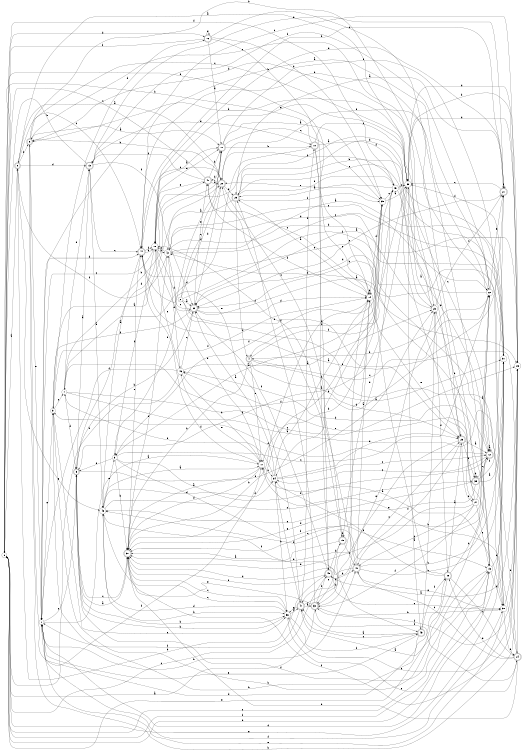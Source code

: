 digraph n40_2 {
__start0 [label="" shape="none"];

rankdir=LR;
size="8,5";

s0 [style="filled", color="black", fillcolor="white" shape="circle", label="0"];
s1 [style="filled", color="black", fillcolor="white" shape="circle", label="1"];
s2 [style="filled", color="black", fillcolor="white" shape="circle", label="2"];
s3 [style="filled", color="black", fillcolor="white" shape="circle", label="3"];
s4 [style="rounded,filled", color="black", fillcolor="white" shape="doublecircle", label="4"];
s5 [style="filled", color="black", fillcolor="white" shape="circle", label="5"];
s6 [style="rounded,filled", color="black", fillcolor="white" shape="doublecircle", label="6"];
s7 [style="filled", color="black", fillcolor="white" shape="circle", label="7"];
s8 [style="rounded,filled", color="black", fillcolor="white" shape="doublecircle", label="8"];
s9 [style="rounded,filled", color="black", fillcolor="white" shape="doublecircle", label="9"];
s10 [style="rounded,filled", color="black", fillcolor="white" shape="doublecircle", label="10"];
s11 [style="rounded,filled", color="black", fillcolor="white" shape="doublecircle", label="11"];
s12 [style="rounded,filled", color="black", fillcolor="white" shape="doublecircle", label="12"];
s13 [style="rounded,filled", color="black", fillcolor="white" shape="doublecircle", label="13"];
s14 [style="filled", color="black", fillcolor="white" shape="circle", label="14"];
s15 [style="filled", color="black", fillcolor="white" shape="circle", label="15"];
s16 [style="rounded,filled", color="black", fillcolor="white" shape="doublecircle", label="16"];
s17 [style="filled", color="black", fillcolor="white" shape="circle", label="17"];
s18 [style="filled", color="black", fillcolor="white" shape="circle", label="18"];
s19 [style="rounded,filled", color="black", fillcolor="white" shape="doublecircle", label="19"];
s20 [style="rounded,filled", color="black", fillcolor="white" shape="doublecircle", label="20"];
s21 [style="rounded,filled", color="black", fillcolor="white" shape="doublecircle", label="21"];
s22 [style="filled", color="black", fillcolor="white" shape="circle", label="22"];
s23 [style="rounded,filled", color="black", fillcolor="white" shape="doublecircle", label="23"];
s24 [style="rounded,filled", color="black", fillcolor="white" shape="doublecircle", label="24"];
s25 [style="rounded,filled", color="black", fillcolor="white" shape="doublecircle", label="25"];
s26 [style="filled", color="black", fillcolor="white" shape="circle", label="26"];
s27 [style="filled", color="black", fillcolor="white" shape="circle", label="27"];
s28 [style="rounded,filled", color="black", fillcolor="white" shape="doublecircle", label="28"];
s29 [style="filled", color="black", fillcolor="white" shape="circle", label="29"];
s30 [style="filled", color="black", fillcolor="white" shape="circle", label="30"];
s31 [style="filled", color="black", fillcolor="white" shape="circle", label="31"];
s32 [style="rounded,filled", color="black", fillcolor="white" shape="doublecircle", label="32"];
s33 [style="rounded,filled", color="black", fillcolor="white" shape="doublecircle", label="33"];
s34 [style="filled", color="black", fillcolor="white" shape="circle", label="34"];
s35 [style="filled", color="black", fillcolor="white" shape="circle", label="35"];
s36 [style="filled", color="black", fillcolor="white" shape="circle", label="36"];
s37 [style="rounded,filled", color="black", fillcolor="white" shape="doublecircle", label="37"];
s38 [style="filled", color="black", fillcolor="white" shape="circle", label="38"];
s39 [style="rounded,filled", color="black", fillcolor="white" shape="doublecircle", label="39"];
s40 [style="rounded,filled", color="black", fillcolor="white" shape="doublecircle", label="40"];
s41 [style="rounded,filled", color="black", fillcolor="white" shape="doublecircle", label="41"];
s42 [style="filled", color="black", fillcolor="white" shape="circle", label="42"];
s43 [style="rounded,filled", color="black", fillcolor="white" shape="doublecircle", label="43"];
s44 [style="rounded,filled", color="black", fillcolor="white" shape="doublecircle", label="44"];
s45 [style="rounded,filled", color="black", fillcolor="white" shape="doublecircle", label="45"];
s46 [style="filled", color="black", fillcolor="white" shape="circle", label="46"];
s47 [style="rounded,filled", color="black", fillcolor="white" shape="doublecircle", label="47"];
s48 [style="filled", color="black", fillcolor="white" shape="circle", label="48"];
s49 [style="filled", color="black", fillcolor="white" shape="circle", label="49"];
s0 -> s8 [label="a"];
s0 -> s15 [label="b"];
s0 -> s15 [label="c"];
s0 -> s16 [label="d"];
s0 -> s14 [label="e"];
s0 -> s49 [label="f"];
s1 -> s17 [label="a"];
s1 -> s40 [label="b"];
s1 -> s9 [label="c"];
s1 -> s44 [label="d"];
s1 -> s3 [label="e"];
s1 -> s30 [label="f"];
s2 -> s32 [label="a"];
s2 -> s23 [label="b"];
s2 -> s11 [label="c"];
s2 -> s20 [label="d"];
s2 -> s30 [label="e"];
s2 -> s31 [label="f"];
s3 -> s20 [label="a"];
s3 -> s28 [label="b"];
s3 -> s7 [label="c"];
s3 -> s16 [label="d"];
s3 -> s36 [label="e"];
s3 -> s14 [label="f"];
s4 -> s31 [label="a"];
s4 -> s37 [label="b"];
s4 -> s22 [label="c"];
s4 -> s23 [label="d"];
s4 -> s17 [label="e"];
s4 -> s38 [label="f"];
s5 -> s35 [label="a"];
s5 -> s37 [label="b"];
s5 -> s22 [label="c"];
s5 -> s12 [label="d"];
s5 -> s9 [label="e"];
s5 -> s15 [label="f"];
s6 -> s11 [label="a"];
s6 -> s39 [label="b"];
s6 -> s38 [label="c"];
s6 -> s29 [label="d"];
s6 -> s1 [label="e"];
s6 -> s17 [label="f"];
s7 -> s24 [label="a"];
s7 -> s11 [label="b"];
s7 -> s26 [label="c"];
s7 -> s9 [label="d"];
s7 -> s13 [label="e"];
s7 -> s21 [label="f"];
s8 -> s38 [label="a"];
s8 -> s45 [label="b"];
s8 -> s44 [label="c"];
s8 -> s13 [label="d"];
s8 -> s48 [label="e"];
s8 -> s6 [label="f"];
s9 -> s13 [label="a"];
s9 -> s36 [label="b"];
s9 -> s37 [label="c"];
s9 -> s41 [label="d"];
s9 -> s29 [label="e"];
s9 -> s15 [label="f"];
s10 -> s45 [label="a"];
s10 -> s0 [label="b"];
s10 -> s38 [label="c"];
s10 -> s7 [label="d"];
s10 -> s14 [label="e"];
s10 -> s29 [label="f"];
s11 -> s35 [label="a"];
s11 -> s10 [label="b"];
s11 -> s35 [label="c"];
s11 -> s41 [label="d"];
s11 -> s5 [label="e"];
s11 -> s30 [label="f"];
s12 -> s12 [label="a"];
s12 -> s3 [label="b"];
s12 -> s34 [label="c"];
s12 -> s48 [label="d"];
s12 -> s44 [label="e"];
s12 -> s3 [label="f"];
s13 -> s48 [label="a"];
s13 -> s0 [label="b"];
s13 -> s44 [label="c"];
s13 -> s21 [label="d"];
s13 -> s10 [label="e"];
s13 -> s32 [label="f"];
s14 -> s25 [label="a"];
s14 -> s14 [label="b"];
s14 -> s41 [label="c"];
s14 -> s35 [label="d"];
s14 -> s27 [label="e"];
s14 -> s47 [label="f"];
s15 -> s47 [label="a"];
s15 -> s46 [label="b"];
s15 -> s31 [label="c"];
s15 -> s30 [label="d"];
s15 -> s46 [label="e"];
s15 -> s0 [label="f"];
s16 -> s11 [label="a"];
s16 -> s45 [label="b"];
s16 -> s15 [label="c"];
s16 -> s35 [label="d"];
s16 -> s16 [label="e"];
s16 -> s0 [label="f"];
s17 -> s37 [label="a"];
s17 -> s18 [label="b"];
s17 -> s34 [label="c"];
s17 -> s37 [label="d"];
s17 -> s46 [label="e"];
s17 -> s44 [label="f"];
s18 -> s11 [label="a"];
s18 -> s42 [label="b"];
s18 -> s1 [label="c"];
s18 -> s32 [label="d"];
s18 -> s11 [label="e"];
s18 -> s5 [label="f"];
s19 -> s37 [label="a"];
s19 -> s19 [label="b"];
s19 -> s40 [label="c"];
s19 -> s49 [label="d"];
s19 -> s33 [label="e"];
s19 -> s20 [label="f"];
s20 -> s8 [label="a"];
s20 -> s6 [label="b"];
s20 -> s19 [label="c"];
s20 -> s32 [label="d"];
s20 -> s25 [label="e"];
s20 -> s22 [label="f"];
s21 -> s25 [label="a"];
s21 -> s44 [label="b"];
s21 -> s38 [label="c"];
s21 -> s18 [label="d"];
s21 -> s32 [label="e"];
s21 -> s21 [label="f"];
s22 -> s44 [label="a"];
s22 -> s4 [label="b"];
s22 -> s37 [label="c"];
s22 -> s32 [label="d"];
s22 -> s21 [label="e"];
s22 -> s13 [label="f"];
s23 -> s12 [label="a"];
s23 -> s27 [label="b"];
s23 -> s6 [label="c"];
s23 -> s37 [label="d"];
s23 -> s39 [label="e"];
s23 -> s40 [label="f"];
s24 -> s44 [label="a"];
s24 -> s37 [label="b"];
s24 -> s40 [label="c"];
s24 -> s28 [label="d"];
s24 -> s17 [label="e"];
s24 -> s33 [label="f"];
s25 -> s42 [label="a"];
s25 -> s23 [label="b"];
s25 -> s23 [label="c"];
s25 -> s4 [label="d"];
s25 -> s49 [label="e"];
s25 -> s35 [label="f"];
s26 -> s32 [label="a"];
s26 -> s6 [label="b"];
s26 -> s1 [label="c"];
s26 -> s38 [label="d"];
s26 -> s36 [label="e"];
s26 -> s33 [label="f"];
s27 -> s22 [label="a"];
s27 -> s29 [label="b"];
s27 -> s40 [label="c"];
s27 -> s37 [label="d"];
s27 -> s15 [label="e"];
s27 -> s33 [label="f"];
s28 -> s23 [label="a"];
s28 -> s42 [label="b"];
s28 -> s24 [label="c"];
s28 -> s22 [label="d"];
s28 -> s0 [label="e"];
s28 -> s34 [label="f"];
s29 -> s38 [label="a"];
s29 -> s6 [label="b"];
s29 -> s21 [label="c"];
s29 -> s42 [label="d"];
s29 -> s33 [label="e"];
s29 -> s28 [label="f"];
s30 -> s17 [label="a"];
s30 -> s26 [label="b"];
s30 -> s45 [label="c"];
s30 -> s25 [label="d"];
s30 -> s1 [label="e"];
s30 -> s24 [label="f"];
s31 -> s18 [label="a"];
s31 -> s32 [label="b"];
s31 -> s42 [label="c"];
s31 -> s1 [label="d"];
s31 -> s0 [label="e"];
s31 -> s38 [label="f"];
s32 -> s26 [label="a"];
s32 -> s9 [label="b"];
s32 -> s42 [label="c"];
s32 -> s14 [label="d"];
s32 -> s41 [label="e"];
s32 -> s3 [label="f"];
s33 -> s0 [label="a"];
s33 -> s30 [label="b"];
s33 -> s23 [label="c"];
s33 -> s25 [label="d"];
s33 -> s48 [label="e"];
s33 -> s45 [label="f"];
s34 -> s32 [label="a"];
s34 -> s36 [label="b"];
s34 -> s12 [label="c"];
s34 -> s23 [label="d"];
s34 -> s7 [label="e"];
s34 -> s14 [label="f"];
s35 -> s38 [label="a"];
s35 -> s34 [label="b"];
s35 -> s49 [label="c"];
s35 -> s37 [label="d"];
s35 -> s20 [label="e"];
s35 -> s5 [label="f"];
s36 -> s47 [label="a"];
s36 -> s9 [label="b"];
s36 -> s37 [label="c"];
s36 -> s48 [label="d"];
s36 -> s24 [label="e"];
s36 -> s43 [label="f"];
s37 -> s9 [label="a"];
s37 -> s14 [label="b"];
s37 -> s36 [label="c"];
s37 -> s42 [label="d"];
s37 -> s44 [label="e"];
s37 -> s26 [label="f"];
s38 -> s43 [label="a"];
s38 -> s26 [label="b"];
s38 -> s12 [label="c"];
s38 -> s26 [label="d"];
s38 -> s18 [label="e"];
s38 -> s9 [label="f"];
s39 -> s31 [label="a"];
s39 -> s39 [label="b"];
s39 -> s12 [label="c"];
s39 -> s37 [label="d"];
s39 -> s48 [label="e"];
s39 -> s21 [label="f"];
s40 -> s14 [label="a"];
s40 -> s31 [label="b"];
s40 -> s31 [label="c"];
s40 -> s37 [label="d"];
s40 -> s30 [label="e"];
s40 -> s18 [label="f"];
s41 -> s20 [label="a"];
s41 -> s11 [label="b"];
s41 -> s0 [label="c"];
s41 -> s14 [label="d"];
s41 -> s18 [label="e"];
s41 -> s13 [label="f"];
s42 -> s31 [label="a"];
s42 -> s12 [label="b"];
s42 -> s22 [label="c"];
s42 -> s46 [label="d"];
s42 -> s18 [label="e"];
s42 -> s8 [label="f"];
s43 -> s47 [label="a"];
s43 -> s29 [label="b"];
s43 -> s47 [label="c"];
s43 -> s1 [label="d"];
s43 -> s1 [label="e"];
s43 -> s28 [label="f"];
s44 -> s48 [label="a"];
s44 -> s22 [label="b"];
s44 -> s20 [label="c"];
s44 -> s18 [label="d"];
s44 -> s47 [label="e"];
s44 -> s18 [label="f"];
s45 -> s26 [label="a"];
s45 -> s40 [label="b"];
s45 -> s0 [label="c"];
s45 -> s19 [label="d"];
s45 -> s37 [label="e"];
s45 -> s32 [label="f"];
s46 -> s29 [label="a"];
s46 -> s0 [label="b"];
s46 -> s32 [label="c"];
s46 -> s17 [label="d"];
s46 -> s18 [label="e"];
s46 -> s1 [label="f"];
s47 -> s33 [label="a"];
s47 -> s10 [label="b"];
s47 -> s36 [label="c"];
s47 -> s14 [label="d"];
s47 -> s34 [label="e"];
s47 -> s1 [label="f"];
s48 -> s17 [label="a"];
s48 -> s36 [label="b"];
s48 -> s39 [label="c"];
s48 -> s34 [label="d"];
s48 -> s5 [label="e"];
s48 -> s43 [label="f"];
s49 -> s25 [label="a"];
s49 -> s17 [label="b"];
s49 -> s38 [label="c"];
s49 -> s4 [label="d"];
s49 -> s12 [label="e"];
s49 -> s20 [label="f"];

}